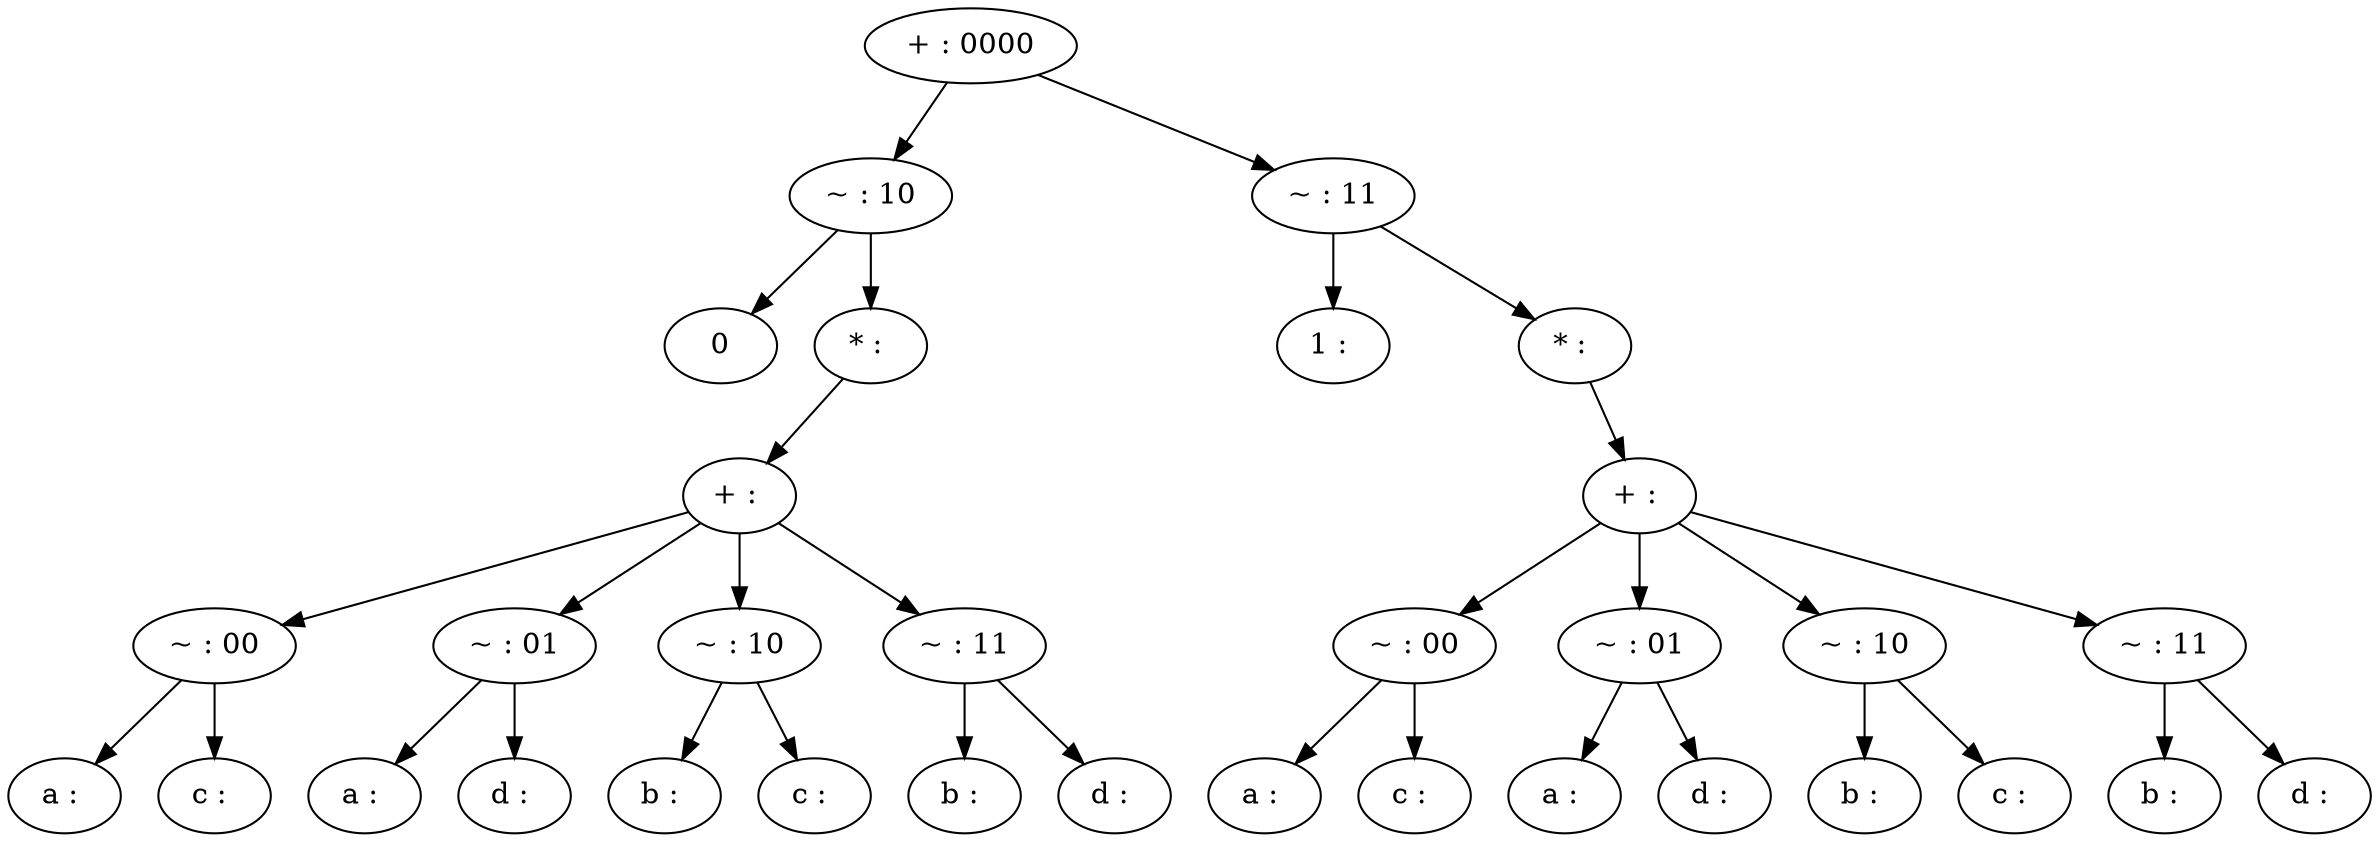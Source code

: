 // Iteration: 4
digraph {
	0 [label="+ : 0000"]
	1 [label="~ : 10"]
	2 [label=0]
	3 [label="* : "]
	4 [label="+ : "]
	5 [label="~ : 00"]
	6 [label="a : "]
	7 [label="c : "]
	8 [label="~ : 01"]
	9 [label="a : "]
	10 [label="d : "]
	11 [label="~ : 10"]
	12 [label="b : "]
	13 [label="c : "]
	14 [label="~ : 11"]
	15 [label="b : "]
	16 [label="d : "]
	17 [label="~ : 11"]
	18 [label="1 : "]
	19 [label="* : "]
	20 [label="+ : "]
	21 [label="~ : 00"]
	22 [label="a : "]
	23 [label="c : "]
	24 [label="~ : 01"]
	25 [label="a : "]
	26 [label="d : "]
	27 [label="~ : 10"]
	28 [label="b : "]
	29 [label="c : "]
	30 [label="~ : 11"]
	31 [label="b : "]
	32 [label="d : "]
	0 -> 1
	1 -> 2
	1 -> 3
	3 -> 4
	4 -> 5
	5 -> 6
	5 -> 7
	4 -> 8
	8 -> 9
	8 -> 10
	4 -> 11
	11 -> 12
	11 -> 13
	4 -> 14
	14 -> 15
	14 -> 16
	0 -> 17
	17 -> 18
	17 -> 19
	19 -> 20
	20 -> 21
	21 -> 22
	21 -> 23
	20 -> 24
	24 -> 25
	24 -> 26
	20 -> 27
	27 -> 28
	27 -> 29
	20 -> 30
	30 -> 31
	30 -> 32
}
